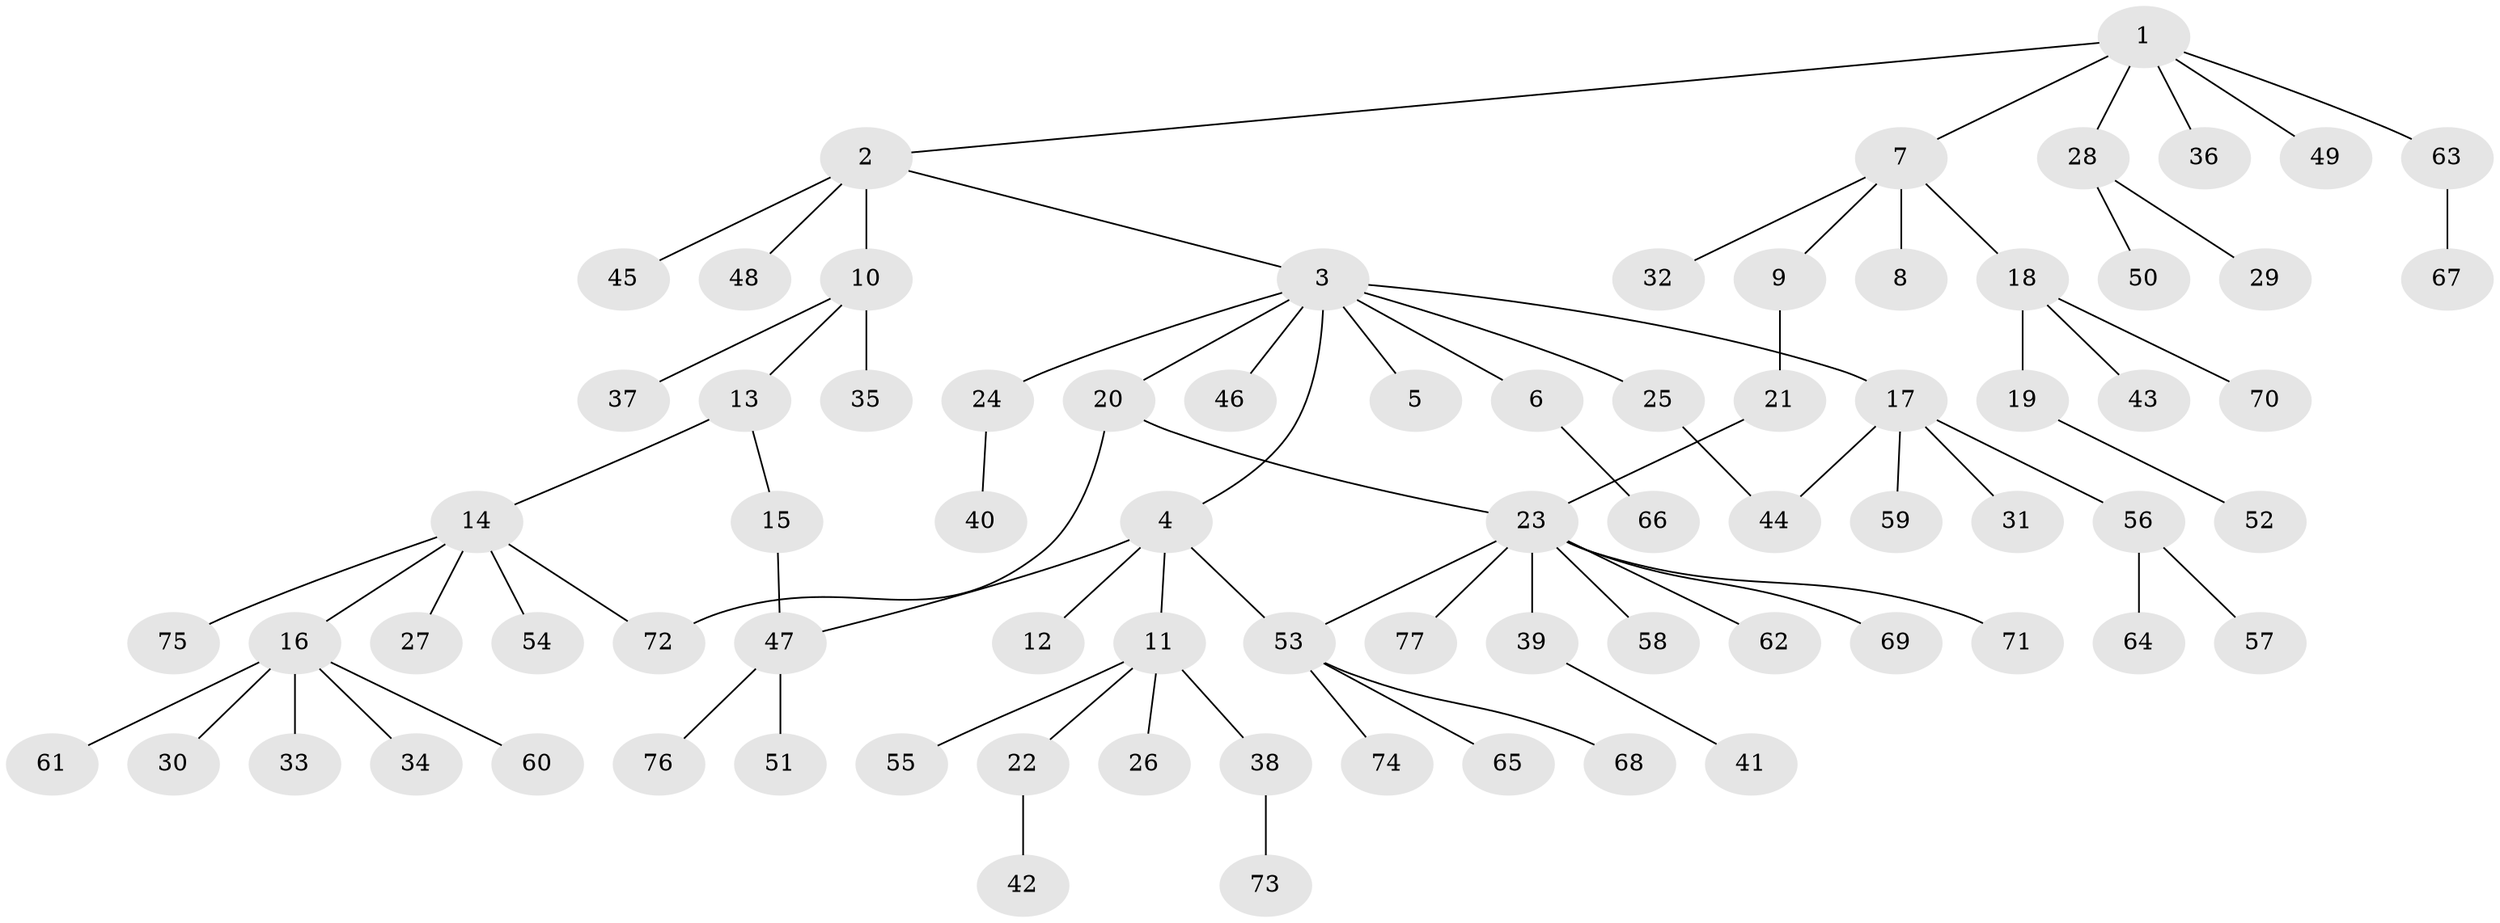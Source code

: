 // Generated by graph-tools (version 1.1) at 2025/14/03/09/25 04:14:26]
// undirected, 77 vertices, 81 edges
graph export_dot {
graph [start="1"]
  node [color=gray90,style=filled];
  1;
  2;
  3;
  4;
  5;
  6;
  7;
  8;
  9;
  10;
  11;
  12;
  13;
  14;
  15;
  16;
  17;
  18;
  19;
  20;
  21;
  22;
  23;
  24;
  25;
  26;
  27;
  28;
  29;
  30;
  31;
  32;
  33;
  34;
  35;
  36;
  37;
  38;
  39;
  40;
  41;
  42;
  43;
  44;
  45;
  46;
  47;
  48;
  49;
  50;
  51;
  52;
  53;
  54;
  55;
  56;
  57;
  58;
  59;
  60;
  61;
  62;
  63;
  64;
  65;
  66;
  67;
  68;
  69;
  70;
  71;
  72;
  73;
  74;
  75;
  76;
  77;
  1 -- 2;
  1 -- 7;
  1 -- 28;
  1 -- 36;
  1 -- 49;
  1 -- 63;
  2 -- 3;
  2 -- 10;
  2 -- 45;
  2 -- 48;
  3 -- 4;
  3 -- 5;
  3 -- 6;
  3 -- 17;
  3 -- 20;
  3 -- 24;
  3 -- 25;
  3 -- 46;
  4 -- 11;
  4 -- 12;
  4 -- 47;
  4 -- 53;
  6 -- 66;
  7 -- 8;
  7 -- 9;
  7 -- 18;
  7 -- 32;
  9 -- 21;
  10 -- 13;
  10 -- 35;
  10 -- 37;
  11 -- 22;
  11 -- 26;
  11 -- 38;
  11 -- 55;
  13 -- 14;
  13 -- 15;
  14 -- 16;
  14 -- 27;
  14 -- 54;
  14 -- 72;
  14 -- 75;
  15 -- 47;
  16 -- 30;
  16 -- 33;
  16 -- 34;
  16 -- 60;
  16 -- 61;
  17 -- 31;
  17 -- 44;
  17 -- 56;
  17 -- 59;
  18 -- 19;
  18 -- 43;
  18 -- 70;
  19 -- 52;
  20 -- 23;
  20 -- 72;
  21 -- 23;
  22 -- 42;
  23 -- 39;
  23 -- 53;
  23 -- 58;
  23 -- 62;
  23 -- 69;
  23 -- 71;
  23 -- 77;
  24 -- 40;
  25 -- 44;
  28 -- 29;
  28 -- 50;
  38 -- 73;
  39 -- 41;
  47 -- 51;
  47 -- 76;
  53 -- 65;
  53 -- 68;
  53 -- 74;
  56 -- 57;
  56 -- 64;
  63 -- 67;
}
